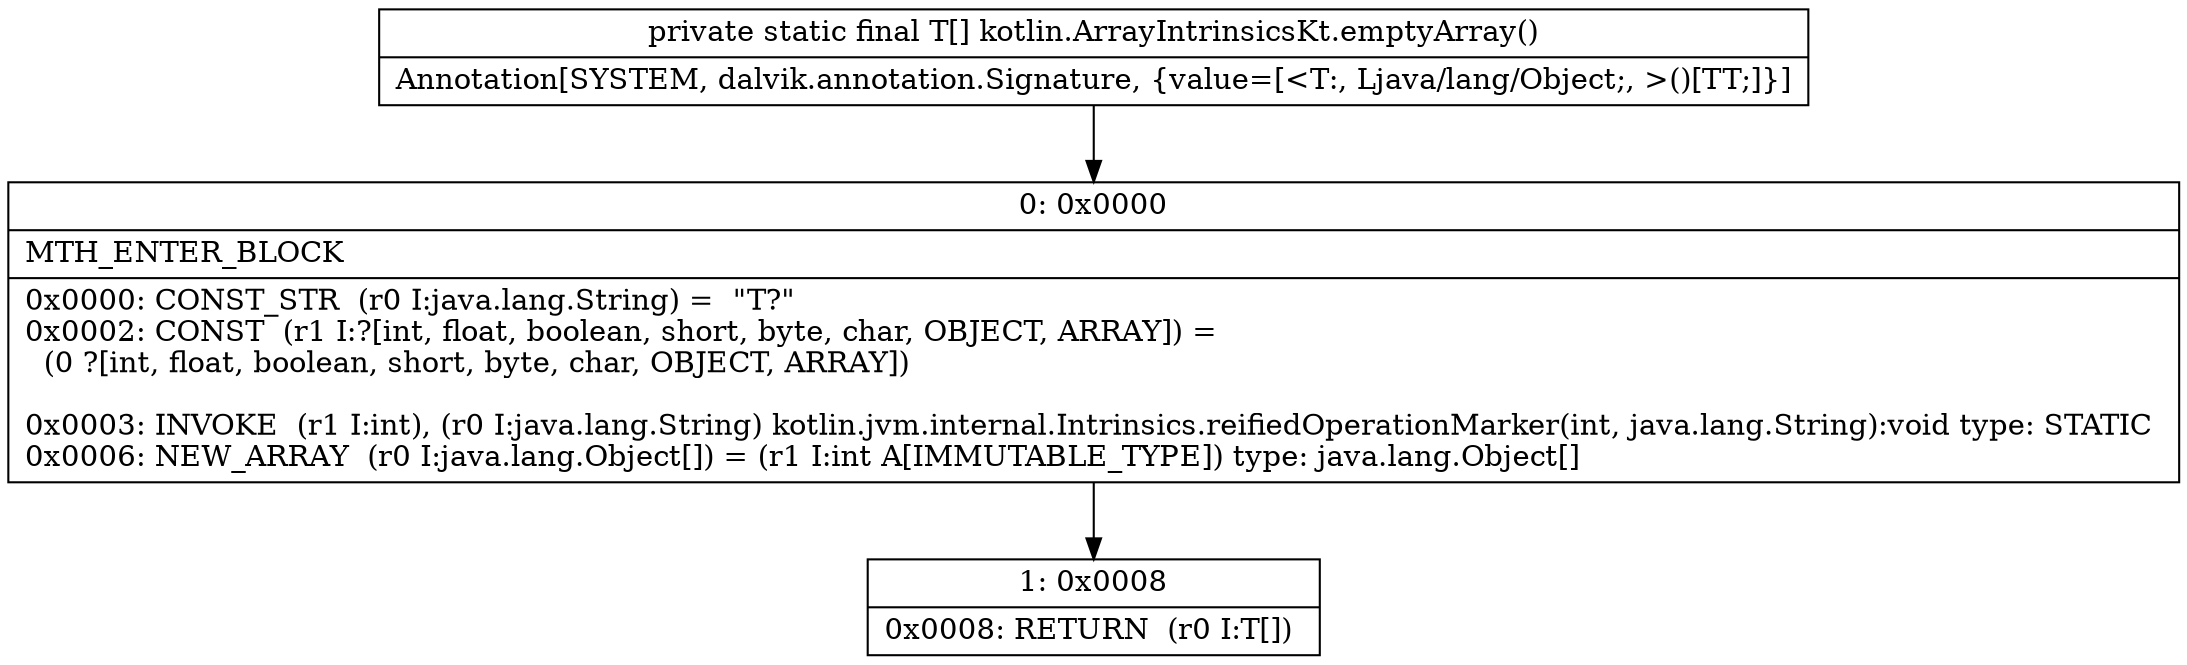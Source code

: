 digraph "CFG forkotlin.ArrayIntrinsicsKt.emptyArray()[Ljava\/lang\/Object;" {
Node_0 [shape=record,label="{0\:\ 0x0000|MTH_ENTER_BLOCK\l|0x0000: CONST_STR  (r0 I:java.lang.String) =  \"T?\" \l0x0002: CONST  (r1 I:?[int, float, boolean, short, byte, char, OBJECT, ARRAY]) = \l  (0 ?[int, float, boolean, short, byte, char, OBJECT, ARRAY])\l \l0x0003: INVOKE  (r1 I:int), (r0 I:java.lang.String) kotlin.jvm.internal.Intrinsics.reifiedOperationMarker(int, java.lang.String):void type: STATIC \l0x0006: NEW_ARRAY  (r0 I:java.lang.Object[]) = (r1 I:int A[IMMUTABLE_TYPE]) type: java.lang.Object[] \l}"];
Node_1 [shape=record,label="{1\:\ 0x0008|0x0008: RETURN  (r0 I:T[]) \l}"];
MethodNode[shape=record,label="{private static final T[] kotlin.ArrayIntrinsicsKt.emptyArray()  | Annotation[SYSTEM, dalvik.annotation.Signature, \{value=[\<T:, Ljava\/lang\/Object;, \>()[TT;]\}]\l}"];
MethodNode -> Node_0;
Node_0 -> Node_1;
}

